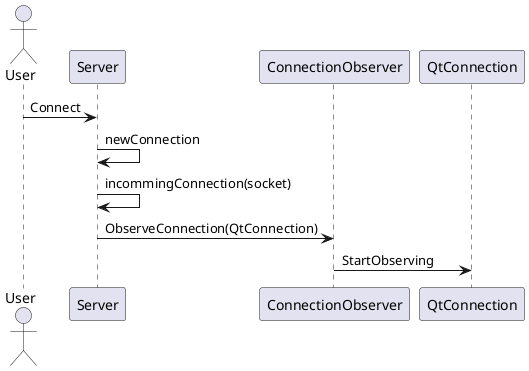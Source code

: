 @startuml sequenceServerSide

actor       User       as User
participant Server as Server
participant ConnectionObserver as ConnectionObserver
participant QtConnection as QtConnection


User -> Server: Connect
Server -> Server: newConnection
Server -> Server: incommingConnection(socket)
Server -> ConnectionObserver: ObserveConnection(QtConnection)
ConnectionObserver -> QtConnection: StartObserving

@enduml